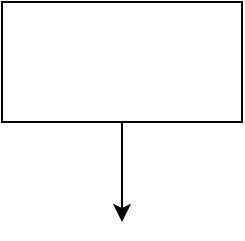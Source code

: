 <mxfile version="15.5.2" type="github">
  <diagram id="MmomZ2Rfih_7qbiPo7ab" name="Page-1">
    <mxGraphModel dx="1422" dy="772" grid="1" gridSize="10" guides="1" tooltips="1" connect="1" arrows="1" fold="1" page="1" pageScale="1" pageWidth="850" pageHeight="1100" math="0" shadow="0">
      <root>
        <mxCell id="0" />
        <mxCell id="1" parent="0" />
        <mxCell id="JGSmsC-ut_ChZjiyLyoC-1" value="" style="rounded=0;whiteSpace=wrap;html=1;" vertex="1" parent="1">
          <mxGeometry x="90" y="90" width="120" height="60" as="geometry" />
        </mxCell>
        <mxCell id="JGSmsC-ut_ChZjiyLyoC-2" value="" style="endArrow=classic;html=1;rounded=0;exitX=0.5;exitY=1;exitDx=0;exitDy=0;" edge="1" parent="1" source="JGSmsC-ut_ChZjiyLyoC-1">
          <mxGeometry width="50" height="50" relative="1" as="geometry">
            <mxPoint x="400" y="420" as="sourcePoint" />
            <mxPoint x="150" y="200" as="targetPoint" />
          </mxGeometry>
        </mxCell>
      </root>
    </mxGraphModel>
  </diagram>
</mxfile>
